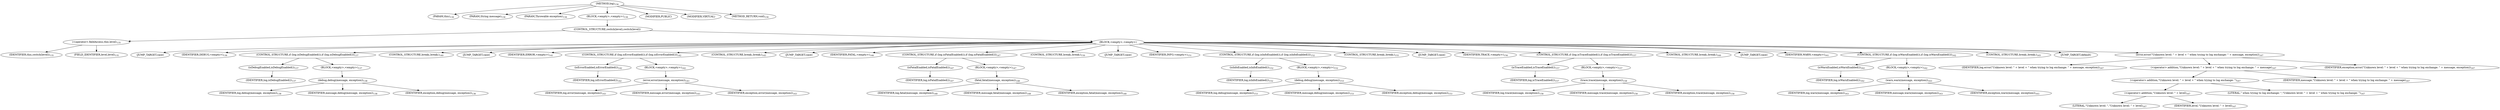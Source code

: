 digraph "log" {  
"295" [label = <(METHOD,log)<SUB>134</SUB>> ]
"296" [label = <(PARAM,this)<SUB>134</SUB>> ]
"297" [label = <(PARAM,String message)<SUB>134</SUB>> ]
"298" [label = <(PARAM,Throwable exception)<SUB>134</SUB>> ]
"299" [label = <(BLOCK,&lt;empty&gt;,&lt;empty&gt;)<SUB>134</SUB>> ]
"300" [label = <(CONTROL_STRUCTURE,switch(level),switch(level))> ]
"301" [label = <(&lt;operator&gt;.fieldAccess,this.level)<SUB>135</SUB>> ]
"302" [label = <(IDENTIFIER,this,switch(level))<SUB>135</SUB>> ]
"303" [label = <(FIELD_IDENTIFIER,level,level)<SUB>135</SUB>> ]
"304" [label = <(BLOCK,&lt;empty&gt;,&lt;empty&gt;)> ]
"305" [label = <(JUMP_TARGET,case)> ]
"306" [label = <(IDENTIFIER,DEBUG,&lt;empty&gt;)<SUB>136</SUB>> ]
"307" [label = <(CONTROL_STRUCTURE,if (log.isDebugEnabled()),if (log.isDebugEnabled()))<SUB>137</SUB>> ]
"308" [label = <(isDebugEnabled,isDebugEnabled())<SUB>137</SUB>> ]
"309" [label = <(IDENTIFIER,log,isDebugEnabled())<SUB>137</SUB>> ]
"310" [label = <(BLOCK,&lt;empty&gt;,&lt;empty&gt;)<SUB>137</SUB>> ]
"311" [label = <(debug,debug(message, exception))<SUB>138</SUB>> ]
"312" [label = <(IDENTIFIER,log,debug(message, exception))<SUB>138</SUB>> ]
"313" [label = <(IDENTIFIER,message,debug(message, exception))<SUB>138</SUB>> ]
"314" [label = <(IDENTIFIER,exception,debug(message, exception))<SUB>138</SUB>> ]
"315" [label = <(CONTROL_STRUCTURE,break;,break;)<SUB>140</SUB>> ]
"316" [label = <(JUMP_TARGET,case)> ]
"317" [label = <(IDENTIFIER,ERROR,&lt;empty&gt;)<SUB>141</SUB>> ]
"318" [label = <(CONTROL_STRUCTURE,if (log.isErrorEnabled()),if (log.isErrorEnabled()))<SUB>142</SUB>> ]
"319" [label = <(isErrorEnabled,isErrorEnabled())<SUB>142</SUB>> ]
"320" [label = <(IDENTIFIER,log,isErrorEnabled())<SUB>142</SUB>> ]
"321" [label = <(BLOCK,&lt;empty&gt;,&lt;empty&gt;)<SUB>142</SUB>> ]
"322" [label = <(error,error(message, exception))<SUB>143</SUB>> ]
"323" [label = <(IDENTIFIER,log,error(message, exception))<SUB>143</SUB>> ]
"324" [label = <(IDENTIFIER,message,error(message, exception))<SUB>143</SUB>> ]
"325" [label = <(IDENTIFIER,exception,error(message, exception))<SUB>143</SUB>> ]
"326" [label = <(CONTROL_STRUCTURE,break;,break;)<SUB>145</SUB>> ]
"327" [label = <(JUMP_TARGET,case)> ]
"328" [label = <(IDENTIFIER,FATAL,&lt;empty&gt;)<SUB>146</SUB>> ]
"329" [label = <(CONTROL_STRUCTURE,if (log.isFatalEnabled()),if (log.isFatalEnabled()))<SUB>147</SUB>> ]
"330" [label = <(isFatalEnabled,isFatalEnabled())<SUB>147</SUB>> ]
"331" [label = <(IDENTIFIER,log,isFatalEnabled())<SUB>147</SUB>> ]
"332" [label = <(BLOCK,&lt;empty&gt;,&lt;empty&gt;)<SUB>147</SUB>> ]
"333" [label = <(fatal,fatal(message, exception))<SUB>148</SUB>> ]
"334" [label = <(IDENTIFIER,log,fatal(message, exception))<SUB>148</SUB>> ]
"335" [label = <(IDENTIFIER,message,fatal(message, exception))<SUB>148</SUB>> ]
"336" [label = <(IDENTIFIER,exception,fatal(message, exception))<SUB>148</SUB>> ]
"337" [label = <(CONTROL_STRUCTURE,break;,break;)<SUB>150</SUB>> ]
"338" [label = <(JUMP_TARGET,case)> ]
"339" [label = <(IDENTIFIER,INFO,&lt;empty&gt;)<SUB>151</SUB>> ]
"340" [label = <(CONTROL_STRUCTURE,if (log.isInfoEnabled()),if (log.isInfoEnabled()))<SUB>152</SUB>> ]
"341" [label = <(isInfoEnabled,isInfoEnabled())<SUB>152</SUB>> ]
"342" [label = <(IDENTIFIER,log,isInfoEnabled())<SUB>152</SUB>> ]
"343" [label = <(BLOCK,&lt;empty&gt;,&lt;empty&gt;)<SUB>152</SUB>> ]
"344" [label = <(debug,debug(message, exception))<SUB>153</SUB>> ]
"345" [label = <(IDENTIFIER,log,debug(message, exception))<SUB>153</SUB>> ]
"346" [label = <(IDENTIFIER,message,debug(message, exception))<SUB>153</SUB>> ]
"347" [label = <(IDENTIFIER,exception,debug(message, exception))<SUB>153</SUB>> ]
"348" [label = <(CONTROL_STRUCTURE,break;,break;)<SUB>155</SUB>> ]
"349" [label = <(JUMP_TARGET,case)> ]
"350" [label = <(IDENTIFIER,TRACE,&lt;empty&gt;)<SUB>156</SUB>> ]
"351" [label = <(CONTROL_STRUCTURE,if (log.isTraceEnabled()),if (log.isTraceEnabled()))<SUB>157</SUB>> ]
"352" [label = <(isTraceEnabled,isTraceEnabled())<SUB>157</SUB>> ]
"353" [label = <(IDENTIFIER,log,isTraceEnabled())<SUB>157</SUB>> ]
"354" [label = <(BLOCK,&lt;empty&gt;,&lt;empty&gt;)<SUB>157</SUB>> ]
"355" [label = <(trace,trace(message, exception))<SUB>158</SUB>> ]
"356" [label = <(IDENTIFIER,log,trace(message, exception))<SUB>158</SUB>> ]
"357" [label = <(IDENTIFIER,message,trace(message, exception))<SUB>158</SUB>> ]
"358" [label = <(IDENTIFIER,exception,trace(message, exception))<SUB>158</SUB>> ]
"359" [label = <(CONTROL_STRUCTURE,break;,break;)<SUB>160</SUB>> ]
"360" [label = <(JUMP_TARGET,case)> ]
"361" [label = <(IDENTIFIER,WARN,&lt;empty&gt;)<SUB>161</SUB>> ]
"362" [label = <(CONTROL_STRUCTURE,if (log.isWarnEnabled()),if (log.isWarnEnabled()))<SUB>162</SUB>> ]
"363" [label = <(isWarnEnabled,isWarnEnabled())<SUB>162</SUB>> ]
"364" [label = <(IDENTIFIER,log,isWarnEnabled())<SUB>162</SUB>> ]
"365" [label = <(BLOCK,&lt;empty&gt;,&lt;empty&gt;)<SUB>162</SUB>> ]
"366" [label = <(warn,warn(message, exception))<SUB>163</SUB>> ]
"367" [label = <(IDENTIFIER,log,warn(message, exception))<SUB>163</SUB>> ]
"368" [label = <(IDENTIFIER,message,warn(message, exception))<SUB>163</SUB>> ]
"369" [label = <(IDENTIFIER,exception,warn(message, exception))<SUB>163</SUB>> ]
"370" [label = <(CONTROL_STRUCTURE,break;,break;)<SUB>165</SUB>> ]
"371" [label = <(JUMP_TARGET,default)> ]
"372" [label = <(error,error(&quot;Unknown level: &quot; + level + &quot; when trying to log exchange: &quot; + message, exception))<SUB>167</SUB>> ]
"373" [label = <(IDENTIFIER,log,error(&quot;Unknown level: &quot; + level + &quot; when trying to log exchange: &quot; + message, exception))<SUB>167</SUB>> ]
"374" [label = <(&lt;operator&gt;.addition,&quot;Unknown level: &quot; + level + &quot; when trying to log exchange: &quot; + message)<SUB>167</SUB>> ]
"375" [label = <(&lt;operator&gt;.addition,&quot;Unknown level: &quot; + level + &quot; when trying to log exchange: &quot;)<SUB>167</SUB>> ]
"376" [label = <(&lt;operator&gt;.addition,&quot;Unknown level: &quot; + level)<SUB>167</SUB>> ]
"377" [label = <(LITERAL,&quot;Unknown level: &quot;,&quot;Unknown level: &quot; + level)<SUB>167</SUB>> ]
"378" [label = <(IDENTIFIER,level,&quot;Unknown level: &quot; + level)<SUB>167</SUB>> ]
"379" [label = <(LITERAL,&quot; when trying to log exchange: &quot;,&quot;Unknown level: &quot; + level + &quot; when trying to log exchange: &quot;)<SUB>167</SUB>> ]
"380" [label = <(IDENTIFIER,message,&quot;Unknown level: &quot; + level + &quot; when trying to log exchange: &quot; + message)<SUB>167</SUB>> ]
"381" [label = <(IDENTIFIER,exception,error(&quot;Unknown level: &quot; + level + &quot; when trying to log exchange: &quot; + message, exception))<SUB>167</SUB>> ]
"382" [label = <(MODIFIER,PUBLIC)> ]
"383" [label = <(MODIFIER,VIRTUAL)> ]
"384" [label = <(METHOD_RETURN,void)<SUB>134</SUB>> ]
  "295" -> "296" 
  "295" -> "297" 
  "295" -> "298" 
  "295" -> "299" 
  "295" -> "382" 
  "295" -> "383" 
  "295" -> "384" 
  "299" -> "300" 
  "300" -> "301" 
  "300" -> "304" 
  "301" -> "302" 
  "301" -> "303" 
  "304" -> "305" 
  "304" -> "306" 
  "304" -> "307" 
  "304" -> "315" 
  "304" -> "316" 
  "304" -> "317" 
  "304" -> "318" 
  "304" -> "326" 
  "304" -> "327" 
  "304" -> "328" 
  "304" -> "329" 
  "304" -> "337" 
  "304" -> "338" 
  "304" -> "339" 
  "304" -> "340" 
  "304" -> "348" 
  "304" -> "349" 
  "304" -> "350" 
  "304" -> "351" 
  "304" -> "359" 
  "304" -> "360" 
  "304" -> "361" 
  "304" -> "362" 
  "304" -> "370" 
  "304" -> "371" 
  "304" -> "372" 
  "307" -> "308" 
  "307" -> "310" 
  "308" -> "309" 
  "310" -> "311" 
  "311" -> "312" 
  "311" -> "313" 
  "311" -> "314" 
  "318" -> "319" 
  "318" -> "321" 
  "319" -> "320" 
  "321" -> "322" 
  "322" -> "323" 
  "322" -> "324" 
  "322" -> "325" 
  "329" -> "330" 
  "329" -> "332" 
  "330" -> "331" 
  "332" -> "333" 
  "333" -> "334" 
  "333" -> "335" 
  "333" -> "336" 
  "340" -> "341" 
  "340" -> "343" 
  "341" -> "342" 
  "343" -> "344" 
  "344" -> "345" 
  "344" -> "346" 
  "344" -> "347" 
  "351" -> "352" 
  "351" -> "354" 
  "352" -> "353" 
  "354" -> "355" 
  "355" -> "356" 
  "355" -> "357" 
  "355" -> "358" 
  "362" -> "363" 
  "362" -> "365" 
  "363" -> "364" 
  "365" -> "366" 
  "366" -> "367" 
  "366" -> "368" 
  "366" -> "369" 
  "372" -> "373" 
  "372" -> "374" 
  "372" -> "381" 
  "374" -> "375" 
  "374" -> "380" 
  "375" -> "376" 
  "375" -> "379" 
  "376" -> "377" 
  "376" -> "378" 
}
